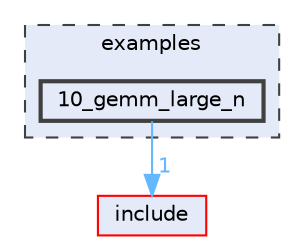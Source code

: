 digraph "examples/10_gemm_large_n"
{
 // LATEX_PDF_SIZE
  bgcolor="transparent";
  edge [fontname=Helvetica,fontsize=10,labelfontname=Helvetica,labelfontsize=10];
  node [fontname=Helvetica,fontsize=10,shape=box,height=0.2,width=0.4];
  compound=true
  subgraph clusterdir_d28a4824dc47e487b107a5db32ef43c4 {
    graph [ bgcolor="#e4eaf8", pencolor="grey25", label="examples", fontname=Helvetica,fontsize=10 style="filled,dashed", URL="dir_d28a4824dc47e487b107a5db32ef43c4.html",tooltip=""]
  dir_6651089d139739e625e9239417043b45 [label="10_gemm_large_n", fillcolor="#e4eaf8", color="grey25", style="filled,bold", URL="dir_6651089d139739e625e9239417043b45.html",tooltip=""];
  }
  dir_d44c64559bbebec7f509842c48db8b23 [label="include", fillcolor="#e4eaf8", color="red", style="filled", URL="dir_d44c64559bbebec7f509842c48db8b23.html",tooltip=""];
  dir_6651089d139739e625e9239417043b45->dir_d44c64559bbebec7f509842c48db8b23 [headlabel="1", labeldistance=1.5 headhref="dir_000009_000033.html" color="steelblue1" fontcolor="steelblue1"];
}
